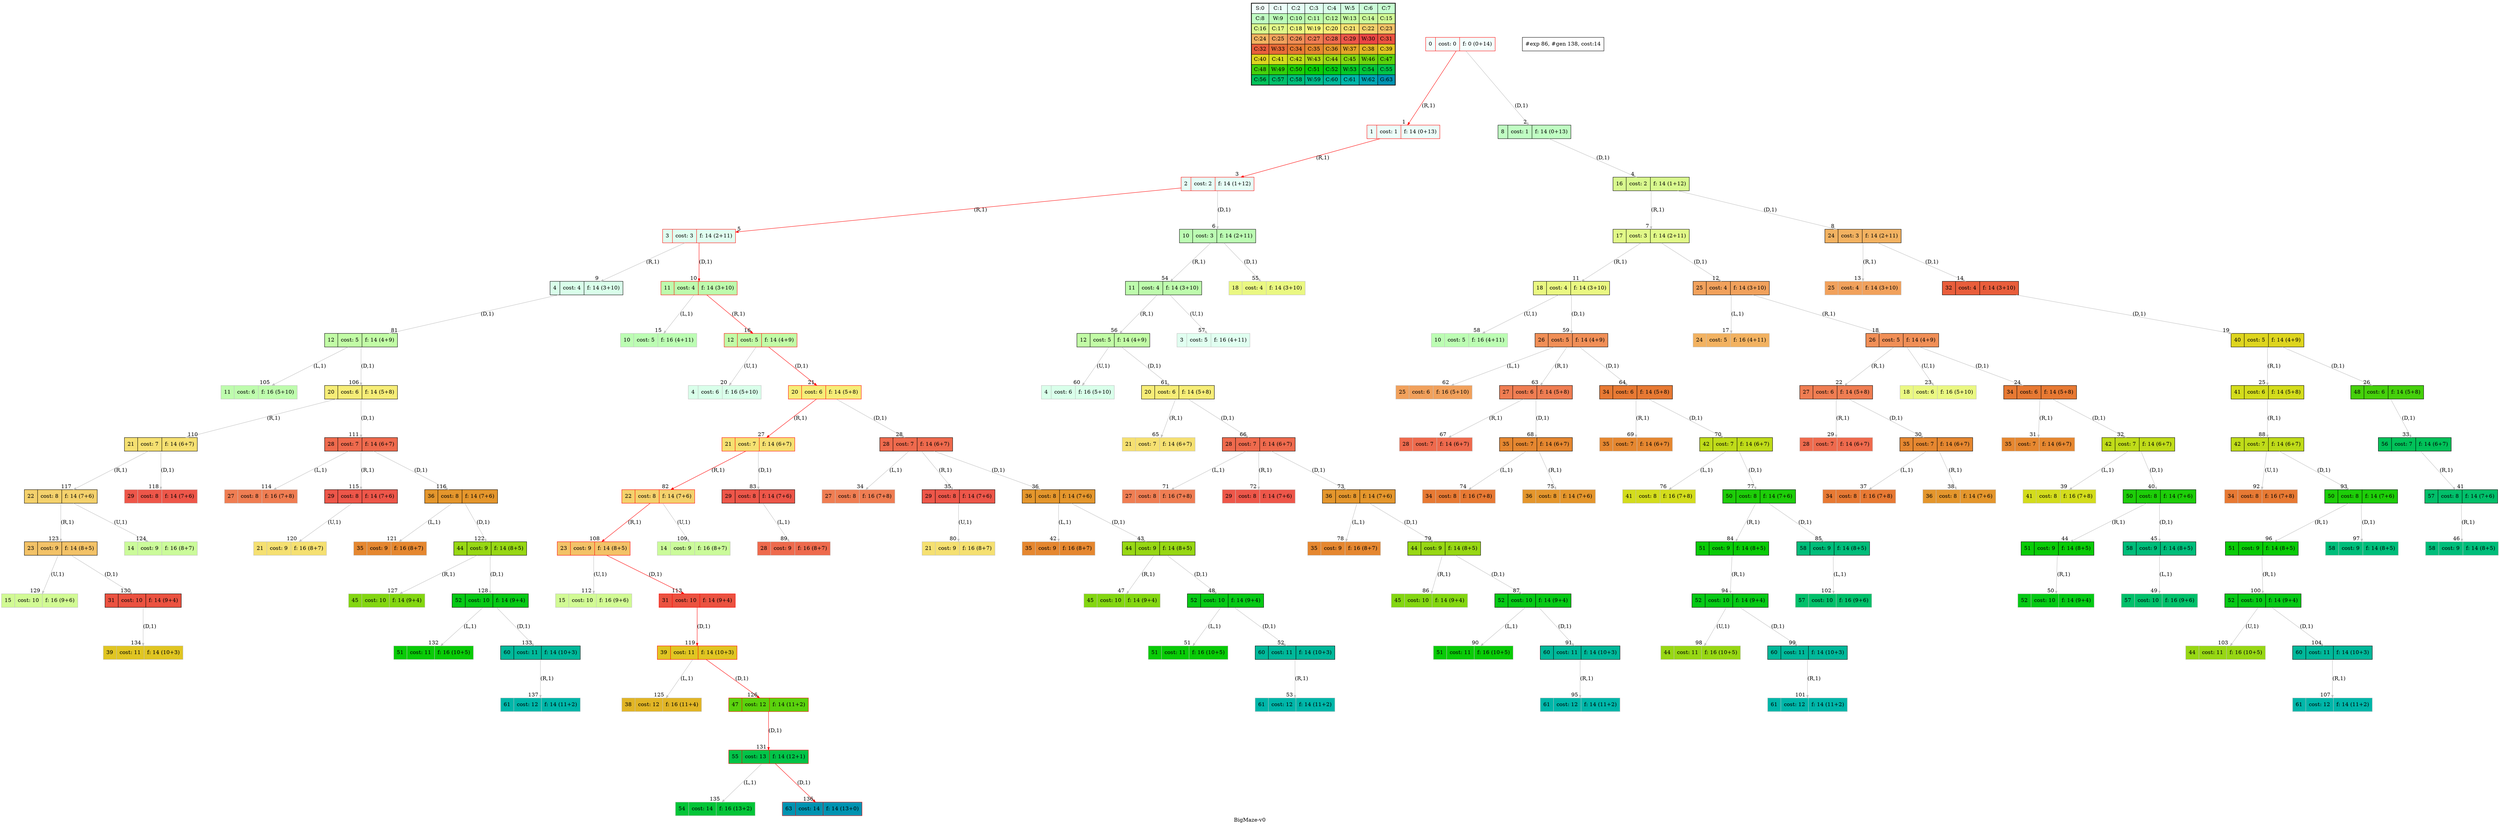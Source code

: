 digraph BigMaze { label="BigMaze-v0" nodesep=1 ranksep="1.2" node [shape=record] edge [arrowsize=0.7] 
subgraph MAP {label=Map;map [shape=plaintext label=<<table border="1" cellpadding="5" cellspacing="0" cellborder="1"><tr><td bgcolor="0.46862745 0.04925994 0.99969645 1.        ">S:0</td><td bgcolor="0.45294118 0.07385253 0.99931706 1.        ">C:1</td><td bgcolor="0.4372549  0.09840028 0.99878599 1.        ">C:2</td><td bgcolor="0.42156863 0.12288829 0.99810333 1.        ">C:3</td><td bgcolor="0.40588235 0.1473017  0.99726917 1.        ">C:4</td><td bgcolor="0.39019608 0.17162568 0.99628365 1.        ">W:5</td><td bgcolor="0.3745098  0.19584547 0.99514692 1.        ">C:6</td><td bgcolor="0.35882353 0.21994636 0.99385914 1.        ">C:7</td></tr><tr><td bgcolor="0.34313725 0.24391372 0.99242051 1.        ">C:8</td><td bgcolor="0.32745098 0.267733   0.99083125 1.        ">W:9</td><td bgcolor="0.31176471 0.29138975 0.98909161 1.        ">C:10</td><td bgcolor="0.29607843 0.31486959 0.98720184 1.        ">C:11</td><td bgcolor="0.28039216 0.33815827 0.98516223 1.        ">C:12</td><td bgcolor="0.26470588 0.36124167 0.9829731  1.        ">W:13</td><td bgcolor="0.24901961 0.38410575 0.98063477 1.        ">C:14</td><td bgcolor="0.23333333 0.40673664 0.9781476  1.        ">C:15</td></tr><tr><td bgcolor="0.21764706 0.42912061 0.97551197 1.        ">C:16</td><td bgcolor="0.20196078 0.45124406 0.97272827 1.        ">C:17</td><td bgcolor="0.18627451 0.47309356 0.96979694 1.        ">C:18</td><td bgcolor="0.17058824 0.49465584 0.9667184  1.        ">W:19</td><td bgcolor="0.15490196 0.51591783 0.96349314 1.        ">C:20</td><td bgcolor="0.13921569 0.5368666  0.96012165 1.        ">C:21</td><td bgcolor="0.12352941 0.55748944 0.95660442 1.        ">C:22</td><td bgcolor="0.10784314 0.57777383 0.952942   1.        ">C:23</td></tr><tr><td bgcolor="0.09215686 0.59770746 0.94913494 1.        ">C:24</td><td bgcolor="0.07647059 0.61727822 0.94518383 1.        ">C:25</td><td bgcolor="0.06078431 0.63647424 0.94108925 1.        ">C:26</td><td bgcolor="0.04509804 0.65528385 0.93685184 1.        ">C:27</td><td bgcolor="0.02941176 0.67369564 0.93247223 1.        ">C:28</td><td bgcolor="0.01372549 0.69169844 0.92795109 1.        ">C:29</td><td bgcolor="0.00196078 0.70928131 0.92328911 1.        ">W:30</td><td bgcolor="0.01764706 0.72643357 0.91848699 1.        ">C:31</td></tr><tr><td bgcolor="0.03333333 0.74314483 0.91354546 1.        ">C:32</td><td bgcolor="0.04901961 0.75940492 0.90846527 1.        ">W:33</td><td bgcolor="0.06470588 0.77520398 0.9032472  1.        ">C:34</td><td bgcolor="0.08039216 0.79053241 0.89789203 1.        ">C:35</td><td bgcolor="0.09607843 0.80538092 0.89240058 1.        ">C:36</td><td bgcolor="0.11176471 0.81974048 0.88677369 1.        ">W:37</td><td bgcolor="0.12745098 0.83360239 0.88101219 1.        ">C:38</td><td bgcolor="0.14313725 0.84695821 0.87511698 1.        ">C:39</td></tr><tr><td bgcolor="0.15882353 0.85979985 0.86908895 1.        ">C:40</td><td bgcolor="0.1745098  0.87211951 0.862929   1.        ">C:41</td><td bgcolor="0.19019608 0.88390971 0.85663808 1.        ">C:42</td><td bgcolor="0.20588235 0.89516329 0.85021714 1.        ">W:43</td><td bgcolor="0.22156863 0.90587342 0.84366715 1.        ">C:44</td><td bgcolor="0.2372549  0.9160336  0.83698911 1.        ">C:45</td><td bgcolor="0.25294118 0.92563766 0.83018403 1.        ">W:46</td><td bgcolor="0.26862745 0.93467977 0.82325295 1.        ">C:47</td></tr><tr><td bgcolor="0.28431373 0.94315443 0.81619691 1.        ">C:48</td><td bgcolor="0.3        0.95105652 0.80901699 1.        ">W:49</td><td bgcolor="0.31568627 0.95838122 0.80171428 1.        ">C:50</td><td bgcolor="0.33137255 0.96512409 0.79428989 1.        ">C:51</td><td bgcolor="0.34705882 0.97128103 0.78674494 1.        ">C:52</td><td bgcolor="0.3627451  0.97684832 0.77908057 1.        ">W:53</td><td bgcolor="0.37843137 0.98182256 0.77129796 1.        ">C:54</td><td bgcolor="0.39411765 0.98620075 0.76339828 1.        ">C:55</td></tr><tr><td bgcolor="0.40980392 0.98998021 0.75538273 1.        ">C:56</td><td bgcolor="0.4254902  0.99315867 0.74725253 1.        ">C:57</td><td bgcolor="0.44117647 0.99573418 0.73900892 1.        ">C:58</td><td bgcolor="0.45686275 0.99770518 0.73065313 1.        ">W:59</td><td bgcolor="0.47254902 0.99907048 0.72218645 1.        ">C:60</td><td bgcolor="0.48823529 0.99982925 0.71361015 1.        ">C:61</td><td bgcolor="0.51176471 0.99982925 0.70054304 1.        ">W:62</td><td bgcolor="0.52745098 0.99907048 0.69169844 1.        ">G:63</td></tr></table>>]} 
"0_0" [label="<f0>0 |<f1> cost: 0 |<f2> f: 0 (0+14)", style=filled color=grey fillcolor="0.46862745 0.04925994 0.99969645 1.        "];  
"0_0" [label="<f0>0 |<f1> cost: 0 |<f2> f: 0 (0+14)", style=filled color=black color=red fillcolor="0.46862745 0.04925994 0.99969645 1.        "];  "0_0.1-1" [label="<f0>1 |<f1> cost: 1 |<f2> f: 14 (0+13)", style=filled color=grey color=red fillcolor="0.45294118 0.07385253 0.99931706 1.        "];   "0_0" -> "0_0.1-1" [label="(R,1)" headlabel=" 1 " color=grey color=red ]; 
"0_0.8-3" [label="<f0>8 |<f1> cost: 1 |<f2> f: 14 (0+13)", style=filled color=grey fillcolor="0.34313725 0.24391372 0.99242051 1.        "];   "0_0" -> "0_0.8-3" [label="(D,1)" headlabel=" 2 " color=grey ]; 
"0_0.1-1" [label="<f0>1 |<f1> cost: 1 |<f2> f: 14 (0+13)", style=filled color=black color=red fillcolor="0.45294118 0.07385253 0.99931706 1.        "];  "0_0.1.2-1" [label="<f0>2 |<f1> cost: 2 |<f2> f: 14 (1+12)", style=filled color=grey color=red fillcolor="0.4372549  0.09840028 0.99878599 1.        "];   "0_0.1-1" -> "0_0.1.2-1" [label="(R,1)" headlabel=" 3 " color=grey color=red ]; 
"0_0.8-3" [label="<f0>8 |<f1> cost: 1 |<f2> f: 14 (0+13)", style=filled color=black fillcolor="0.34313725 0.24391372 0.99242051 1.        "];  "0_0.8.16-3" [label="<f0>16 |<f1> cost: 2 |<f2> f: 14 (1+12)", style=filled color=grey fillcolor="0.21764706 0.42912061 0.97551197 1.        "];   "0_0.8-3" -> "0_0.8.16-3" [label="(D,1)" headlabel=" 4 " color=grey ]; 
"0_0.1.2-1" [label="<f0>2 |<f1> cost: 2 |<f2> f: 14 (1+12)", style=filled color=black color=red fillcolor="0.4372549  0.09840028 0.99878599 1.        "];  "0_0.1.2.3-1" [label="<f0>3 |<f1> cost: 3 |<f2> f: 14 (2+11)", style=filled color=grey color=red fillcolor="0.42156863 0.12288829 0.99810333 1.        "];   "0_0.1.2-1" -> "0_0.1.2.3-1" [label="(R,1)" headlabel=" 5 " color=grey color=red ]; 
"0_0.1.2.10-3" [label="<f0>10 |<f1> cost: 3 |<f2> f: 14 (2+11)", style=filled color=grey fillcolor="0.31176471 0.29138975 0.98909161 1.        "];   "0_0.1.2-1" -> "0_0.1.2.10-3" [label="(D,1)" headlabel=" 6 " color=grey ]; 
"0_0.8.16-3" [label="<f0>16 |<f1> cost: 2 |<f2> f: 14 (1+12)", style=filled color=black fillcolor="0.21764706 0.42912061 0.97551197 1.        "];  "0_0.8.16.17-1" [label="<f0>17 |<f1> cost: 3 |<f2> f: 14 (2+11)", style=filled color=grey fillcolor="0.20196078 0.45124406 0.97272827 1.        "];   "0_0.8.16-3" -> "0_0.8.16.17-1" [label="(R,1)" headlabel=" 7 " color=grey ]; 
"0_0.8.16.24-3" [label="<f0>24 |<f1> cost: 3 |<f2> f: 14 (2+11)", style=filled color=grey fillcolor="0.09215686 0.59770746 0.94913494 1.        "];   "0_0.8.16-3" -> "0_0.8.16.24-3" [label="(D,1)" headlabel=" 8 " color=grey ]; 
"0_0.1.2.3-1" [label="<f0>3 |<f1> cost: 3 |<f2> f: 14 (2+11)", style=filled color=black color=red fillcolor="0.42156863 0.12288829 0.99810333 1.        "];  "0_0.1.2.3.4-1" [label="<f0>4 |<f1> cost: 4 |<f2> f: 14 (3+10)", style=filled color=grey fillcolor="0.40588235 0.1473017  0.99726917 1.        "];   "0_0.1.2.3-1" -> "0_0.1.2.3.4-1" [label="(R,1)" headlabel=" 9 " color=grey ]; 
"0_0.1.2.3.11-3" [label="<f0>11 |<f1> cost: 4 |<f2> f: 14 (3+10)", style=filled color=grey color=red fillcolor="0.29607843 0.31486959 0.98720184 1.        "];   "0_0.1.2.3-1" -> "0_0.1.2.3.11-3" [label="(D,1)" headlabel=" 10 " color=grey color=red ]; 
"0_0.8.16.17-1" [label="<f0>17 |<f1> cost: 3 |<f2> f: 14 (2+11)", style=filled color=black fillcolor="0.20196078 0.45124406 0.97272827 1.        "];  "0_0.8.16.17.18-1" [label="<f0>18 |<f1> cost: 4 |<f2> f: 14 (3+10)", style=filled color=grey fillcolor="0.18627451 0.47309356 0.96979694 1.        "];   "0_0.8.16.17-1" -> "0_0.8.16.17.18-1" [label="(R,1)" headlabel=" 11 " color=grey ]; 
"0_0.8.16.17.25-3" [label="<f0>25 |<f1> cost: 4 |<f2> f: 14 (3+10)", style=filled color=grey fillcolor="0.07647059 0.61727822 0.94518383 1.        "];   "0_0.8.16.17-1" -> "0_0.8.16.17.25-3" [label="(D,1)" headlabel=" 12 " color=grey ]; 
"0_0.8.16.24-3" [label="<f0>24 |<f1> cost: 3 |<f2> f: 14 (2+11)", style=filled color=black fillcolor="0.09215686 0.59770746 0.94913494 1.        "];  "0_0.8.16.24.25-1" [label="<f0>25 |<f1> cost: 4 |<f2> f: 14 (3+10)", style=filled color=grey fillcolor="0.07647059 0.61727822 0.94518383 1.        "];   "0_0.8.16.24-3" -> "0_0.8.16.24.25-1" [label="(R,1)" headlabel=" 13 " color=grey ]; 
"0_0.8.16.24.32-3" [label="<f0>32 |<f1> cost: 4 |<f2> f: 14 (3+10)", style=filled color=grey fillcolor="0.03333333 0.74314483 0.91354546 1.        "];   "0_0.8.16.24-3" -> "0_0.8.16.24.32-3" [label="(D,1)" headlabel=" 14 " color=grey ]; 
"0_0.1.2.3.11-3" [label="<f0>11 |<f1> cost: 4 |<f2> f: 14 (3+10)", style=filled color=black color=red fillcolor="0.29607843 0.31486959 0.98720184 1.        "];  "0_0.1.2.3.11.10-0" [label="<f0>10 |<f1> cost: 5 |<f2> f: 16 (4+11)", style=filled color=grey fillcolor="0.31176471 0.29138975 0.98909161 1.        "];   "0_0.1.2.3.11-3" -> "0_0.1.2.3.11.10-0" [label="(L,1)" headlabel=" 15 " color=grey ]; 
"0_0.1.2.3.11.12-1" [label="<f0>12 |<f1> cost: 5 |<f2> f: 14 (4+9)", style=filled color=grey color=red fillcolor="0.28039216 0.33815827 0.98516223 1.        "];   "0_0.1.2.3.11-3" -> "0_0.1.2.3.11.12-1" [label="(R,1)" headlabel=" 16 " color=grey color=red ]; 
"0_0.8.16.17.25-3" [label="<f0>25 |<f1> cost: 4 |<f2> f: 14 (3+10)", style=filled color=black fillcolor="0.07647059 0.61727822 0.94518383 1.        "];  "0_0.8.16.17.25.24-0" [label="<f0>24 |<f1> cost: 5 |<f2> f: 16 (4+11)", style=filled color=grey fillcolor="0.09215686 0.59770746 0.94913494 1.        "];   "0_0.8.16.17.25-3" -> "0_0.8.16.17.25.24-0" [label="(L,1)" headlabel=" 17 " color=grey ]; 
"0_0.8.16.17.25.26-1" [label="<f0>26 |<f1> cost: 5 |<f2> f: 14 (4+9)", style=filled color=grey fillcolor="0.06078431 0.63647424 0.94108925 1.        "];   "0_0.8.16.17.25-3" -> "0_0.8.16.17.25.26-1" [label="(R,1)" headlabel=" 18 " color=grey ]; 
"0_0.8.16.24.32-3" [label="<f0>32 |<f1> cost: 4 |<f2> f: 14 (3+10)", style=filled color=black fillcolor="0.03333333 0.74314483 0.91354546 1.        "];  "0_0.8.16.24.32.40-3" [label="<f0>40 |<f1> cost: 5 |<f2> f: 14 (4+9)", style=filled color=grey fillcolor="0.15882353 0.85979985 0.86908895 1.        "];   "0_0.8.16.24.32-3" -> "0_0.8.16.24.32.40-3" [label="(D,1)" headlabel=" 19 " color=grey ]; 
"0_0.1.2.3.11.12-1" [label="<f0>12 |<f1> cost: 5 |<f2> f: 14 (4+9)", style=filled color=black color=red fillcolor="0.28039216 0.33815827 0.98516223 1.        "];  "0_0.1.2.3.11.12.4-2" [label="<f0>4 |<f1> cost: 6 |<f2> f: 16 (5+10)", style=filled color=grey fillcolor="0.40588235 0.1473017  0.99726917 1.        "];   "0_0.1.2.3.11.12-1" -> "0_0.1.2.3.11.12.4-2" [label="(U,1)" headlabel=" 20 " color=grey ]; 
"0_0.1.2.3.11.12.20-3" [label="<f0>20 |<f1> cost: 6 |<f2> f: 14 (5+8)", style=filled color=grey color=red fillcolor="0.15490196 0.51591783 0.96349314 1.        "];   "0_0.1.2.3.11.12-1" -> "0_0.1.2.3.11.12.20-3" [label="(D,1)" headlabel=" 21 " color=grey color=red ]; 
"0_0.8.16.17.25.26-1" [label="<f0>26 |<f1> cost: 5 |<f2> f: 14 (4+9)", style=filled color=black fillcolor="0.06078431 0.63647424 0.94108925 1.        "];  "0_0.8.16.17.25.26.27-1" [label="<f0>27 |<f1> cost: 6 |<f2> f: 14 (5+8)", style=filled color=grey fillcolor="0.04509804 0.65528385 0.93685184 1.        "];   "0_0.8.16.17.25.26-1" -> "0_0.8.16.17.25.26.27-1" [label="(R,1)" headlabel=" 22 " color=grey ]; 
"0_0.8.16.17.25.26.18-2" [label="<f0>18 |<f1> cost: 6 |<f2> f: 16 (5+10)", style=filled color=grey fillcolor="0.18627451 0.47309356 0.96979694 1.        "];   "0_0.8.16.17.25.26-1" -> "0_0.8.16.17.25.26.18-2" [label="(U,1)" headlabel=" 23 " color=grey ]; 
"0_0.8.16.17.25.26.34-3" [label="<f0>34 |<f1> cost: 6 |<f2> f: 14 (5+8)", style=filled color=grey fillcolor="0.06470588 0.77520398 0.9032472  1.        "];   "0_0.8.16.17.25.26-1" -> "0_0.8.16.17.25.26.34-3" [label="(D,1)" headlabel=" 24 " color=grey ]; 
"0_0.8.16.24.32.40-3" [label="<f0>40 |<f1> cost: 5 |<f2> f: 14 (4+9)", style=filled color=black fillcolor="0.15882353 0.85979985 0.86908895 1.        "];  "0_0.8.16.24.32.40.41-1" [label="<f0>41 |<f1> cost: 6 |<f2> f: 14 (5+8)", style=filled color=grey fillcolor="0.1745098  0.87211951 0.862929   1.        "];   "0_0.8.16.24.32.40-3" -> "0_0.8.16.24.32.40.41-1" [label="(R,1)" headlabel=" 25 " color=grey ]; 
"0_0.8.16.24.32.40.48-3" [label="<f0>48 |<f1> cost: 6 |<f2> f: 14 (5+8)", style=filled color=grey fillcolor="0.28431373 0.94315443 0.81619691 1.        "];   "0_0.8.16.24.32.40-3" -> "0_0.8.16.24.32.40.48-3" [label="(D,1)" headlabel=" 26 " color=grey ]; 
"0_0.1.2.3.11.12.20-3" [label="<f0>20 |<f1> cost: 6 |<f2> f: 14 (5+8)", style=filled color=black color=red fillcolor="0.15490196 0.51591783 0.96349314 1.        "];  "0_0.1.2.3.11.12.20.21-1" [label="<f0>21 |<f1> cost: 7 |<f2> f: 14 (6+7)", style=filled color=grey color=red fillcolor="0.13921569 0.5368666  0.96012165 1.        "];   "0_0.1.2.3.11.12.20-3" -> "0_0.1.2.3.11.12.20.21-1" [label="(R,1)" headlabel=" 27 " color=grey color=red ]; 
"0_0.1.2.3.11.12.20.28-3" [label="<f0>28 |<f1> cost: 7 |<f2> f: 14 (6+7)", style=filled color=grey fillcolor="0.02941176 0.67369564 0.93247223 1.        "];   "0_0.1.2.3.11.12.20-3" -> "0_0.1.2.3.11.12.20.28-3" [label="(D,1)" headlabel=" 28 " color=grey ]; 
"0_0.8.16.17.25.26.27-1" [label="<f0>27 |<f1> cost: 6 |<f2> f: 14 (5+8)", style=filled color=black fillcolor="0.04509804 0.65528385 0.93685184 1.        "];  "0_0.8.16.17.25.26.27.28-1" [label="<f0>28 |<f1> cost: 7 |<f2> f: 14 (6+7)", style=filled color=grey fillcolor="0.02941176 0.67369564 0.93247223 1.        "];   "0_0.8.16.17.25.26.27-1" -> "0_0.8.16.17.25.26.27.28-1" [label="(R,1)" headlabel=" 29 " color=grey ]; 
"0_0.8.16.17.25.26.27.35-3" [label="<f0>35 |<f1> cost: 7 |<f2> f: 14 (6+7)", style=filled color=grey fillcolor="0.08039216 0.79053241 0.89789203 1.        "];   "0_0.8.16.17.25.26.27-1" -> "0_0.8.16.17.25.26.27.35-3" [label="(D,1)" headlabel=" 30 " color=grey ]; 
"0_0.8.16.17.25.26.34-3" [label="<f0>34 |<f1> cost: 6 |<f2> f: 14 (5+8)", style=filled color=black fillcolor="0.06470588 0.77520398 0.9032472  1.        "];  "0_0.8.16.17.25.26.34.35-1" [label="<f0>35 |<f1> cost: 7 |<f2> f: 14 (6+7)", style=filled color=grey fillcolor="0.08039216 0.79053241 0.89789203 1.        "];   "0_0.8.16.17.25.26.34-3" -> "0_0.8.16.17.25.26.34.35-1" [label="(R,1)" headlabel=" 31 " color=grey ]; 
"0_0.8.16.17.25.26.34.42-3" [label="<f0>42 |<f1> cost: 7 |<f2> f: 14 (6+7)", style=filled color=grey fillcolor="0.19019608 0.88390971 0.85663808 1.        "];   "0_0.8.16.17.25.26.34-3" -> "0_0.8.16.17.25.26.34.42-3" [label="(D,1)" headlabel=" 32 " color=grey ]; 
"0_0.8.16.24.32.40.48-3" [label="<f0>48 |<f1> cost: 6 |<f2> f: 14 (5+8)", style=filled color=black fillcolor="0.28431373 0.94315443 0.81619691 1.        "];  "0_0.8.16.24.32.40.48.56-3" [label="<f0>56 |<f1> cost: 7 |<f2> f: 14 (6+7)", style=filled color=grey fillcolor="0.40980392 0.98998021 0.75538273 1.        "];   "0_0.8.16.24.32.40.48-3" -> "0_0.8.16.24.32.40.48.56-3" [label="(D,1)" headlabel=" 33 " color=grey ]; 
"0_0.1.2.3.11.12.20.28-3" [label="<f0>28 |<f1> cost: 7 |<f2> f: 14 (6+7)", style=filled color=black fillcolor="0.02941176 0.67369564 0.93247223 1.        "];  "0_0.1.2.3.11.12.20.28.27-0" [label="<f0>27 |<f1> cost: 8 |<f2> f: 16 (7+8)", style=filled color=grey fillcolor="0.04509804 0.65528385 0.93685184 1.        "];   "0_0.1.2.3.11.12.20.28-3" -> "0_0.1.2.3.11.12.20.28.27-0" [label="(L,1)" headlabel=" 34 " color=grey ]; 
"0_0.1.2.3.11.12.20.28.29-1" [label="<f0>29 |<f1> cost: 8 |<f2> f: 14 (7+6)", style=filled color=grey fillcolor="0.01372549 0.69169844 0.92795109 1.        "];   "0_0.1.2.3.11.12.20.28-3" -> "0_0.1.2.3.11.12.20.28.29-1" [label="(R,1)" headlabel=" 35 " color=grey ]; 
"0_0.1.2.3.11.12.20.28.36-3" [label="<f0>36 |<f1> cost: 8 |<f2> f: 14 (7+6)", style=filled color=grey fillcolor="0.09607843 0.80538092 0.89240058 1.        "];   "0_0.1.2.3.11.12.20.28-3" -> "0_0.1.2.3.11.12.20.28.36-3" [label="(D,1)" headlabel=" 36 " color=grey ]; 
"0_0.8.16.17.25.26.27.35-3" [label="<f0>35 |<f1> cost: 7 |<f2> f: 14 (6+7)", style=filled color=black fillcolor="0.08039216 0.79053241 0.89789203 1.        "];  "0_0.8.16.17.25.26.27.35.34-0" [label="<f0>34 |<f1> cost: 8 |<f2> f: 16 (7+8)", style=filled color=grey fillcolor="0.06470588 0.77520398 0.9032472  1.        "];   "0_0.8.16.17.25.26.27.35-3" -> "0_0.8.16.17.25.26.27.35.34-0" [label="(L,1)" headlabel=" 37 " color=grey ]; 
"0_0.8.16.17.25.26.27.35.36-1" [label="<f0>36 |<f1> cost: 8 |<f2> f: 14 (7+6)", style=filled color=grey fillcolor="0.09607843 0.80538092 0.89240058 1.        "];   "0_0.8.16.17.25.26.27.35-3" -> "0_0.8.16.17.25.26.27.35.36-1" [label="(R,1)" headlabel=" 38 " color=grey ]; 
"0_0.8.16.17.25.26.34.42-3" [label="<f0>42 |<f1> cost: 7 |<f2> f: 14 (6+7)", style=filled color=black fillcolor="0.19019608 0.88390971 0.85663808 1.        "];  "0_0.8.16.17.25.26.34.42.41-0" [label="<f0>41 |<f1> cost: 8 |<f2> f: 16 (7+8)", style=filled color=grey fillcolor="0.1745098  0.87211951 0.862929   1.        "];   "0_0.8.16.17.25.26.34.42-3" -> "0_0.8.16.17.25.26.34.42.41-0" [label="(L,1)" headlabel=" 39 " color=grey ]; 
"0_0.8.16.17.25.26.34.42.50-3" [label="<f0>50 |<f1> cost: 8 |<f2> f: 14 (7+6)", style=filled color=grey fillcolor="0.31568627 0.95838122 0.80171428 1.        "];   "0_0.8.16.17.25.26.34.42-3" -> "0_0.8.16.17.25.26.34.42.50-3" [label="(D,1)" headlabel=" 40 " color=grey ]; 
"0_0.8.16.24.32.40.48.56-3" [label="<f0>56 |<f1> cost: 7 |<f2> f: 14 (6+7)", style=filled color=black fillcolor="0.40980392 0.98998021 0.75538273 1.        "];  "0_0.8.16.24.32.40.48.56.57-1" [label="<f0>57 |<f1> cost: 8 |<f2> f: 14 (7+6)", style=filled color=grey fillcolor="0.4254902  0.99315867 0.74725253 1.        "];   "0_0.8.16.24.32.40.48.56-3" -> "0_0.8.16.24.32.40.48.56.57-1" [label="(R,1)" headlabel=" 41 " color=grey ]; 
"0_0.1.2.3.11.12.20.28.36-3" [label="<f0>36 |<f1> cost: 8 |<f2> f: 14 (7+6)", style=filled color=black fillcolor="0.09607843 0.80538092 0.89240058 1.        "];  "0_0.1.2.3.11.12.20.28.36.35-0" [label="<f0>35 |<f1> cost: 9 |<f2> f: 16 (8+7)", style=filled color=grey fillcolor="0.08039216 0.79053241 0.89789203 1.        "];   "0_0.1.2.3.11.12.20.28.36-3" -> "0_0.1.2.3.11.12.20.28.36.35-0" [label="(L,1)" headlabel=" 42 " color=grey ]; 
"0_0.1.2.3.11.12.20.28.36.44-3" [label="<f0>44 |<f1> cost: 9 |<f2> f: 14 (8+5)", style=filled color=grey fillcolor="0.22156863 0.90587342 0.84366715 1.        "];   "0_0.1.2.3.11.12.20.28.36-3" -> "0_0.1.2.3.11.12.20.28.36.44-3" [label="(D,1)" headlabel=" 43 " color=grey ]; 
"0_0.8.16.17.25.26.34.42.50-3" [label="<f0>50 |<f1> cost: 8 |<f2> f: 14 (7+6)", style=filled color=black fillcolor="0.31568627 0.95838122 0.80171428 1.        "];  "0_0.8.16.17.25.26.34.42.50.51-1" [label="<f0>51 |<f1> cost: 9 |<f2> f: 14 (8+5)", style=filled color=grey fillcolor="0.33137255 0.96512409 0.79428989 1.        "];   "0_0.8.16.17.25.26.34.42.50-3" -> "0_0.8.16.17.25.26.34.42.50.51-1" [label="(R,1)" headlabel=" 44 " color=grey ]; 
"0_0.8.16.17.25.26.34.42.50.58-3" [label="<f0>58 |<f1> cost: 9 |<f2> f: 14 (8+5)", style=filled color=grey fillcolor="0.44117647 0.99573418 0.73900892 1.        "];   "0_0.8.16.17.25.26.34.42.50-3" -> "0_0.8.16.17.25.26.34.42.50.58-3" [label="(D,1)" headlabel=" 45 " color=grey ]; 
"0_0.8.16.24.32.40.48.56.57-1" [label="<f0>57 |<f1> cost: 8 |<f2> f: 14 (7+6)", style=filled color=black fillcolor="0.4254902  0.99315867 0.74725253 1.        "];  "0_0.8.16.24.32.40.48.56.57.58-1" [label="<f0>58 |<f1> cost: 9 |<f2> f: 14 (8+5)", style=filled color=grey fillcolor="0.44117647 0.99573418 0.73900892 1.        "];   "0_0.8.16.24.32.40.48.56.57-1" -> "0_0.8.16.24.32.40.48.56.57.58-1" [label="(R,1)" headlabel=" 46 " color=grey ]; 
"0_0.1.2.3.11.12.20.28.36.44-3" [label="<f0>44 |<f1> cost: 9 |<f2> f: 14 (8+5)", style=filled color=black fillcolor="0.22156863 0.90587342 0.84366715 1.        "];  "0_0.1.2.3.11.12.20.28.36.44.45-1" [label="<f0>45 |<f1> cost: 10 |<f2> f: 14 (9+4)", style=filled color=grey fillcolor="0.2372549  0.9160336  0.83698911 1.        "];   "0_0.1.2.3.11.12.20.28.36.44-3" -> "0_0.1.2.3.11.12.20.28.36.44.45-1" [label="(R,1)" headlabel=" 47 " color=grey ]; 
"0_0.1.2.3.11.12.20.28.36.44.52-3" [label="<f0>52 |<f1> cost: 10 |<f2> f: 14 (9+4)", style=filled color=grey fillcolor="0.34705882 0.97128103 0.78674494 1.        "];   "0_0.1.2.3.11.12.20.28.36.44-3" -> "0_0.1.2.3.11.12.20.28.36.44.52-3" [label="(D,1)" headlabel=" 48 " color=grey ]; 
"0_0.8.16.17.25.26.34.42.50.58-3" [label="<f0>58 |<f1> cost: 9 |<f2> f: 14 (8+5)", style=filled color=black fillcolor="0.44117647 0.99573418 0.73900892 1.        "];  "0_0.8.16.17.25.26.34.42.50.58.57-0" [label="<f0>57 |<f1> cost: 10 |<f2> f: 16 (9+6)", style=filled color=grey fillcolor="0.4254902  0.99315867 0.74725253 1.        "];   "0_0.8.16.17.25.26.34.42.50.58-3" -> "0_0.8.16.17.25.26.34.42.50.58.57-0" [label="(L,1)" headlabel=" 49 " color=grey ]; 
"0_0.8.16.17.25.26.34.42.50.51-1" [label="<f0>51 |<f1> cost: 9 |<f2> f: 14 (8+5)", style=filled color=black fillcolor="0.33137255 0.96512409 0.79428989 1.        "];  "0_0.8.16.17.25.26.34.42.50.51.52-1" [label="<f0>52 |<f1> cost: 10 |<f2> f: 14 (9+4)", style=filled color=grey fillcolor="0.34705882 0.97128103 0.78674494 1.        "];   "0_0.8.16.17.25.26.34.42.50.51-1" -> "0_0.8.16.17.25.26.34.42.50.51.52-1" [label="(R,1)" headlabel=" 50 " color=grey ]; 
"0_0.1.2.3.11.12.20.28.36.44.52-3" [label="<f0>52 |<f1> cost: 10 |<f2> f: 14 (9+4)", style=filled color=black fillcolor="0.34705882 0.97128103 0.78674494 1.        "];  "0_0.1.2.3.11.12.20.28.36.44.52.51-0" [label="<f0>51 |<f1> cost: 11 |<f2> f: 16 (10+5)", style=filled color=grey fillcolor="0.33137255 0.96512409 0.79428989 1.        "];   "0_0.1.2.3.11.12.20.28.36.44.52-3" -> "0_0.1.2.3.11.12.20.28.36.44.52.51-0" [label="(L,1)" headlabel=" 51 " color=grey ]; 
"0_0.1.2.3.11.12.20.28.36.44.52.60-3" [label="<f0>60 |<f1> cost: 11 |<f2> f: 14 (10+3)", style=filled color=grey fillcolor="0.47254902 0.99907048 0.72218645 1.        "];   "0_0.1.2.3.11.12.20.28.36.44.52-3" -> "0_0.1.2.3.11.12.20.28.36.44.52.60-3" [label="(D,1)" headlabel=" 52 " color=grey ]; 
"0_0.1.2.3.11.12.20.28.36.44.52.60-3" [label="<f0>60 |<f1> cost: 11 |<f2> f: 14 (10+3)", style=filled color=black fillcolor="0.47254902 0.99907048 0.72218645 1.        "];  "0_0.1.2.3.11.12.20.28.36.44.52.60.61-1" [label="<f0>61 |<f1> cost: 12 |<f2> f: 14 (11+2)", style=filled color=grey fillcolor="0.48823529 0.99982925 0.71361015 1.        "];   "0_0.1.2.3.11.12.20.28.36.44.52.60-3" -> "0_0.1.2.3.11.12.20.28.36.44.52.60.61-1" [label="(R,1)" headlabel=" 53 " color=grey ]; 
"0_0.1.2.10-3" [label="<f0>10 |<f1> cost: 3 |<f2> f: 14 (2+11)", style=filled color=black fillcolor="0.31176471 0.29138975 0.98909161 1.        "];  "0_0.1.2.10.11-1" [label="<f0>11 |<f1> cost: 4 |<f2> f: 14 (3+10)", style=filled color=grey fillcolor="0.29607843 0.31486959 0.98720184 1.        "];   "0_0.1.2.10-3" -> "0_0.1.2.10.11-1" [label="(R,1)" headlabel=" 54 " color=grey ]; 
"0_0.1.2.10.18-3" [label="<f0>18 |<f1> cost: 4 |<f2> f: 14 (3+10)", style=filled color=grey fillcolor="0.18627451 0.47309356 0.96979694 1.        "];   "0_0.1.2.10-3" -> "0_0.1.2.10.18-3" [label="(D,1)" headlabel=" 55 " color=grey ]; 
"0_0.1.2.10.11-1" [label="<f0>11 |<f1> cost: 4 |<f2> f: 14 (3+10)", style=filled color=black fillcolor="0.29607843 0.31486959 0.98720184 1.        "];  "0_0.1.2.10.11.12-1" [label="<f0>12 |<f1> cost: 5 |<f2> f: 14 (4+9)", style=filled color=grey fillcolor="0.28039216 0.33815827 0.98516223 1.        "];   "0_0.1.2.10.11-1" -> "0_0.1.2.10.11.12-1" [label="(R,1)" headlabel=" 56 " color=grey ]; 
"0_0.1.2.10.11.3-2" [label="<f0>3 |<f1> cost: 5 |<f2> f: 16 (4+11)", style=filled color=grey fillcolor="0.42156863 0.12288829 0.99810333 1.        "];   "0_0.1.2.10.11-1" -> "0_0.1.2.10.11.3-2" [label="(U,1)" headlabel=" 57 " color=grey ]; 
"0_0.8.16.17.18-1" [label="<f0>18 |<f1> cost: 4 |<f2> f: 14 (3+10)", style=filled color=black fillcolor="0.18627451 0.47309356 0.96979694 1.        "];  "0_0.8.16.17.18.10-2" [label="<f0>10 |<f1> cost: 5 |<f2> f: 16 (4+11)", style=filled color=grey fillcolor="0.31176471 0.29138975 0.98909161 1.        "];   "0_0.8.16.17.18-1" -> "0_0.8.16.17.18.10-2" [label="(U,1)" headlabel=" 58 " color=grey ]; 
"0_0.8.16.17.18.26-3" [label="<f0>26 |<f1> cost: 5 |<f2> f: 14 (4+9)", style=filled color=grey fillcolor="0.06078431 0.63647424 0.94108925 1.        "];   "0_0.8.16.17.18-1" -> "0_0.8.16.17.18.26-3" [label="(D,1)" headlabel=" 59 " color=grey ]; 
"0_0.1.2.10.11.12-1" [label="<f0>12 |<f1> cost: 5 |<f2> f: 14 (4+9)", style=filled color=black fillcolor="0.28039216 0.33815827 0.98516223 1.        "];  "0_0.1.2.10.11.12.4-2" [label="<f0>4 |<f1> cost: 6 |<f2> f: 16 (5+10)", style=filled color=grey fillcolor="0.40588235 0.1473017  0.99726917 1.        "];   "0_0.1.2.10.11.12-1" -> "0_0.1.2.10.11.12.4-2" [label="(U,1)" headlabel=" 60 " color=grey ]; 
"0_0.1.2.10.11.12.20-3" [label="<f0>20 |<f1> cost: 6 |<f2> f: 14 (5+8)", style=filled color=grey fillcolor="0.15490196 0.51591783 0.96349314 1.        "];   "0_0.1.2.10.11.12-1" -> "0_0.1.2.10.11.12.20-3" [label="(D,1)" headlabel=" 61 " color=grey ]; 
"0_0.8.16.17.18.26-3" [label="<f0>26 |<f1> cost: 5 |<f2> f: 14 (4+9)", style=filled color=black fillcolor="0.06078431 0.63647424 0.94108925 1.        "];  "0_0.8.16.17.18.26.25-0" [label="<f0>25 |<f1> cost: 6 |<f2> f: 16 (5+10)", style=filled color=grey fillcolor="0.07647059 0.61727822 0.94518383 1.        "];   "0_0.8.16.17.18.26-3" -> "0_0.8.16.17.18.26.25-0" [label="(L,1)" headlabel=" 62 " color=grey ]; 
"0_0.8.16.17.18.26.27-1" [label="<f0>27 |<f1> cost: 6 |<f2> f: 14 (5+8)", style=filled color=grey fillcolor="0.04509804 0.65528385 0.93685184 1.        "];   "0_0.8.16.17.18.26-3" -> "0_0.8.16.17.18.26.27-1" [label="(R,1)" headlabel=" 63 " color=grey ]; 
"0_0.8.16.17.18.26.34-3" [label="<f0>34 |<f1> cost: 6 |<f2> f: 14 (5+8)", style=filled color=grey fillcolor="0.06470588 0.77520398 0.9032472  1.        "];   "0_0.8.16.17.18.26-3" -> "0_0.8.16.17.18.26.34-3" [label="(D,1)" headlabel=" 64 " color=grey ]; 
"0_0.1.2.10.11.12.20-3" [label="<f0>20 |<f1> cost: 6 |<f2> f: 14 (5+8)", style=filled color=black fillcolor="0.15490196 0.51591783 0.96349314 1.        "];  "0_0.1.2.10.11.12.20.21-1" [label="<f0>21 |<f1> cost: 7 |<f2> f: 14 (6+7)", style=filled color=grey fillcolor="0.13921569 0.5368666  0.96012165 1.        "];   "0_0.1.2.10.11.12.20-3" -> "0_0.1.2.10.11.12.20.21-1" [label="(R,1)" headlabel=" 65 " color=grey ]; 
"0_0.1.2.10.11.12.20.28-3" [label="<f0>28 |<f1> cost: 7 |<f2> f: 14 (6+7)", style=filled color=grey fillcolor="0.02941176 0.67369564 0.93247223 1.        "];   "0_0.1.2.10.11.12.20-3" -> "0_0.1.2.10.11.12.20.28-3" [label="(D,1)" headlabel=" 66 " color=grey ]; 
"0_0.8.16.17.18.26.27-1" [label="<f0>27 |<f1> cost: 6 |<f2> f: 14 (5+8)", style=filled color=black fillcolor="0.04509804 0.65528385 0.93685184 1.        "];  "0_0.8.16.17.18.26.27.28-1" [label="<f0>28 |<f1> cost: 7 |<f2> f: 14 (6+7)", style=filled color=grey fillcolor="0.02941176 0.67369564 0.93247223 1.        "];   "0_0.8.16.17.18.26.27-1" -> "0_0.8.16.17.18.26.27.28-1" [label="(R,1)" headlabel=" 67 " color=grey ]; 
"0_0.8.16.17.18.26.27.35-3" [label="<f0>35 |<f1> cost: 7 |<f2> f: 14 (6+7)", style=filled color=grey fillcolor="0.08039216 0.79053241 0.89789203 1.        "];   "0_0.8.16.17.18.26.27-1" -> "0_0.8.16.17.18.26.27.35-3" [label="(D,1)" headlabel=" 68 " color=grey ]; 
"0_0.8.16.17.18.26.34-3" [label="<f0>34 |<f1> cost: 6 |<f2> f: 14 (5+8)", style=filled color=black fillcolor="0.06470588 0.77520398 0.9032472  1.        "];  "0_0.8.16.17.18.26.34.35-1" [label="<f0>35 |<f1> cost: 7 |<f2> f: 14 (6+7)", style=filled color=grey fillcolor="0.08039216 0.79053241 0.89789203 1.        "];   "0_0.8.16.17.18.26.34-3" -> "0_0.8.16.17.18.26.34.35-1" [label="(R,1)" headlabel=" 69 " color=grey ]; 
"0_0.8.16.17.18.26.34.42-3" [label="<f0>42 |<f1> cost: 7 |<f2> f: 14 (6+7)", style=filled color=grey fillcolor="0.19019608 0.88390971 0.85663808 1.        "];   "0_0.8.16.17.18.26.34-3" -> "0_0.8.16.17.18.26.34.42-3" [label="(D,1)" headlabel=" 70 " color=grey ]; 
"0_0.1.2.10.11.12.20.28-3" [label="<f0>28 |<f1> cost: 7 |<f2> f: 14 (6+7)", style=filled color=black fillcolor="0.02941176 0.67369564 0.93247223 1.        "];  "0_0.1.2.10.11.12.20.28.27-0" [label="<f0>27 |<f1> cost: 8 |<f2> f: 16 (7+8)", style=filled color=grey fillcolor="0.04509804 0.65528385 0.93685184 1.        "];   "0_0.1.2.10.11.12.20.28-3" -> "0_0.1.2.10.11.12.20.28.27-0" [label="(L,1)" headlabel=" 71 " color=grey ]; 
"0_0.1.2.10.11.12.20.28.29-1" [label="<f0>29 |<f1> cost: 8 |<f2> f: 14 (7+6)", style=filled color=grey fillcolor="0.01372549 0.69169844 0.92795109 1.        "];   "0_0.1.2.10.11.12.20.28-3" -> "0_0.1.2.10.11.12.20.28.29-1" [label="(R,1)" headlabel=" 72 " color=grey ]; 
"0_0.1.2.10.11.12.20.28.36-3" [label="<f0>36 |<f1> cost: 8 |<f2> f: 14 (7+6)", style=filled color=grey fillcolor="0.09607843 0.80538092 0.89240058 1.        "];   "0_0.1.2.10.11.12.20.28-3" -> "0_0.1.2.10.11.12.20.28.36-3" [label="(D,1)" headlabel=" 73 " color=grey ]; 
"0_0.8.16.17.18.26.27.35-3" [label="<f0>35 |<f1> cost: 7 |<f2> f: 14 (6+7)", style=filled color=black fillcolor="0.08039216 0.79053241 0.89789203 1.        "];  "0_0.8.16.17.18.26.27.35.34-0" [label="<f0>34 |<f1> cost: 8 |<f2> f: 16 (7+8)", style=filled color=grey fillcolor="0.06470588 0.77520398 0.9032472  1.        "];   "0_0.8.16.17.18.26.27.35-3" -> "0_0.8.16.17.18.26.27.35.34-0" [label="(L,1)" headlabel=" 74 " color=grey ]; 
"0_0.8.16.17.18.26.27.35.36-1" [label="<f0>36 |<f1> cost: 8 |<f2> f: 14 (7+6)", style=filled color=grey fillcolor="0.09607843 0.80538092 0.89240058 1.        "];   "0_0.8.16.17.18.26.27.35-3" -> "0_0.8.16.17.18.26.27.35.36-1" [label="(R,1)" headlabel=" 75 " color=grey ]; 
"0_0.8.16.17.18.26.34.42-3" [label="<f0>42 |<f1> cost: 7 |<f2> f: 14 (6+7)", style=filled color=black fillcolor="0.19019608 0.88390971 0.85663808 1.        "];  "0_0.8.16.17.18.26.34.42.41-0" [label="<f0>41 |<f1> cost: 8 |<f2> f: 16 (7+8)", style=filled color=grey fillcolor="0.1745098  0.87211951 0.862929   1.        "];   "0_0.8.16.17.18.26.34.42-3" -> "0_0.8.16.17.18.26.34.42.41-0" [label="(L,1)" headlabel=" 76 " color=grey ]; 
"0_0.8.16.17.18.26.34.42.50-3" [label="<f0>50 |<f1> cost: 8 |<f2> f: 14 (7+6)", style=filled color=grey fillcolor="0.31568627 0.95838122 0.80171428 1.        "];   "0_0.8.16.17.18.26.34.42-3" -> "0_0.8.16.17.18.26.34.42.50-3" [label="(D,1)" headlabel=" 77 " color=grey ]; 
"0_0.1.2.10.11.12.20.28.36-3" [label="<f0>36 |<f1> cost: 8 |<f2> f: 14 (7+6)", style=filled color=black fillcolor="0.09607843 0.80538092 0.89240058 1.        "];  "0_0.1.2.10.11.12.20.28.36.35-0" [label="<f0>35 |<f1> cost: 9 |<f2> f: 16 (8+7)", style=filled color=grey fillcolor="0.08039216 0.79053241 0.89789203 1.        "];   "0_0.1.2.10.11.12.20.28.36-3" -> "0_0.1.2.10.11.12.20.28.36.35-0" [label="(L,1)" headlabel=" 78 " color=grey ]; 
"0_0.1.2.10.11.12.20.28.36.44-3" [label="<f0>44 |<f1> cost: 9 |<f2> f: 14 (8+5)", style=filled color=grey fillcolor="0.22156863 0.90587342 0.84366715 1.        "];   "0_0.1.2.10.11.12.20.28.36-3" -> "0_0.1.2.10.11.12.20.28.36.44-3" [label="(D,1)" headlabel=" 79 " color=grey ]; 
"0_0.1.2.3.11.12.20.28.29-1" [label="<f0>29 |<f1> cost: 8 |<f2> f: 14 (7+6)", style=filled color=black fillcolor="0.01372549 0.69169844 0.92795109 1.        "];  "0_0.1.2.3.11.12.20.28.29.21-2" [label="<f0>21 |<f1> cost: 9 |<f2> f: 16 (8+7)", style=filled color=grey fillcolor="0.13921569 0.5368666  0.96012165 1.        "];   "0_0.1.2.3.11.12.20.28.29-1" -> "0_0.1.2.3.11.12.20.28.29.21-2" [label="(U,1)" headlabel=" 80 " color=grey ]; 
"0_0.1.2.3.4-1" [label="<f0>4 |<f1> cost: 4 |<f2> f: 14 (3+10)", style=filled color=black fillcolor="0.40588235 0.1473017  0.99726917 1.        "];  "0_0.1.2.3.4.12-3" [label="<f0>12 |<f1> cost: 5 |<f2> f: 14 (4+9)", style=filled color=grey fillcolor="0.28039216 0.33815827 0.98516223 1.        "];   "0_0.1.2.3.4-1" -> "0_0.1.2.3.4.12-3" [label="(D,1)" headlabel=" 81 " color=grey ]; 
"0_0.1.2.3.11.12.20.21-1" [label="<f0>21 |<f1> cost: 7 |<f2> f: 14 (6+7)", style=filled color=black color=red fillcolor="0.13921569 0.5368666  0.96012165 1.        "];  "0_0.1.2.3.11.12.20.21.22-1" [label="<f0>22 |<f1> cost: 8 |<f2> f: 14 (7+6)", style=filled color=grey color=red fillcolor="0.12352941 0.55748944 0.95660442 1.        "];   "0_0.1.2.3.11.12.20.21-1" -> "0_0.1.2.3.11.12.20.21.22-1" [label="(R,1)" headlabel=" 82 " color=grey color=red ]; 
"0_0.1.2.3.11.12.20.21.29-3" [label="<f0>29 |<f1> cost: 8 |<f2> f: 14 (7+6)", style=filled color=grey fillcolor="0.01372549 0.69169844 0.92795109 1.        "];   "0_0.1.2.3.11.12.20.21-1" -> "0_0.1.2.3.11.12.20.21.29-3" [label="(D,1)" headlabel=" 83 " color=grey ]; 
"0_0.8.16.17.18.26.34.42.50-3" [label="<f0>50 |<f1> cost: 8 |<f2> f: 14 (7+6)", style=filled color=black fillcolor="0.31568627 0.95838122 0.80171428 1.        "];  "0_0.8.16.17.18.26.34.42.50.51-1" [label="<f0>51 |<f1> cost: 9 |<f2> f: 14 (8+5)", style=filled color=grey fillcolor="0.33137255 0.96512409 0.79428989 1.        "];   "0_0.8.16.17.18.26.34.42.50-3" -> "0_0.8.16.17.18.26.34.42.50.51-1" [label="(R,1)" headlabel=" 84 " color=grey ]; 
"0_0.8.16.17.18.26.34.42.50.58-3" [label="<f0>58 |<f1> cost: 9 |<f2> f: 14 (8+5)", style=filled color=grey fillcolor="0.44117647 0.99573418 0.73900892 1.        "];   "0_0.8.16.17.18.26.34.42.50-3" -> "0_0.8.16.17.18.26.34.42.50.58-3" [label="(D,1)" headlabel=" 85 " color=grey ]; 
"0_0.1.2.10.11.12.20.28.36.44-3" [label="<f0>44 |<f1> cost: 9 |<f2> f: 14 (8+5)", style=filled color=black fillcolor="0.22156863 0.90587342 0.84366715 1.        "];  "0_0.1.2.10.11.12.20.28.36.44.45-1" [label="<f0>45 |<f1> cost: 10 |<f2> f: 14 (9+4)", style=filled color=grey fillcolor="0.2372549  0.9160336  0.83698911 1.        "];   "0_0.1.2.10.11.12.20.28.36.44-3" -> "0_0.1.2.10.11.12.20.28.36.44.45-1" [label="(R,1)" headlabel=" 86 " color=grey ]; 
"0_0.1.2.10.11.12.20.28.36.44.52-3" [label="<f0>52 |<f1> cost: 10 |<f2> f: 14 (9+4)", style=filled color=grey fillcolor="0.34705882 0.97128103 0.78674494 1.        "];   "0_0.1.2.10.11.12.20.28.36.44-3" -> "0_0.1.2.10.11.12.20.28.36.44.52-3" [label="(D,1)" headlabel=" 87 " color=grey ]; 
"0_0.8.16.24.32.40.41-1" [label="<f0>41 |<f1> cost: 6 |<f2> f: 14 (5+8)", style=filled color=black fillcolor="0.1745098  0.87211951 0.862929   1.        "];  "0_0.8.16.24.32.40.41.42-1" [label="<f0>42 |<f1> cost: 7 |<f2> f: 14 (6+7)", style=filled color=grey fillcolor="0.19019608 0.88390971 0.85663808 1.        "];   "0_0.8.16.24.32.40.41-1" -> "0_0.8.16.24.32.40.41.42-1" [label="(R,1)" headlabel=" 88 " color=grey ]; 
"0_0.1.2.3.11.12.20.21.29-3" [label="<f0>29 |<f1> cost: 8 |<f2> f: 14 (7+6)", style=filled color=black fillcolor="0.01372549 0.69169844 0.92795109 1.        "];  "0_0.1.2.3.11.12.20.21.29.28-0" [label="<f0>28 |<f1> cost: 9 |<f2> f: 16 (8+7)", style=filled color=grey fillcolor="0.02941176 0.67369564 0.93247223 1.        "];   "0_0.1.2.3.11.12.20.21.29-3" -> "0_0.1.2.3.11.12.20.21.29.28-0" [label="(L,1)" headlabel=" 89 " color=grey ]; 
"0_0.1.2.10.11.12.20.28.36.44.52-3" [label="<f0>52 |<f1> cost: 10 |<f2> f: 14 (9+4)", style=filled color=black fillcolor="0.34705882 0.97128103 0.78674494 1.        "];  "0_0.1.2.10.11.12.20.28.36.44.52.51-0" [label="<f0>51 |<f1> cost: 11 |<f2> f: 16 (10+5)", style=filled color=grey fillcolor="0.33137255 0.96512409 0.79428989 1.        "];   "0_0.1.2.10.11.12.20.28.36.44.52-3" -> "0_0.1.2.10.11.12.20.28.36.44.52.51-0" [label="(L,1)" headlabel=" 90 " color=grey ]; 
"0_0.1.2.10.11.12.20.28.36.44.52.60-3" [label="<f0>60 |<f1> cost: 11 |<f2> f: 14 (10+3)", style=filled color=grey fillcolor="0.47254902 0.99907048 0.72218645 1.        "];   "0_0.1.2.10.11.12.20.28.36.44.52-3" -> "0_0.1.2.10.11.12.20.28.36.44.52.60-3" [label="(D,1)" headlabel=" 91 " color=grey ]; 
"0_0.8.16.24.32.40.41.42-1" [label="<f0>42 |<f1> cost: 7 |<f2> f: 14 (6+7)", style=filled color=black fillcolor="0.19019608 0.88390971 0.85663808 1.        "];  "0_0.8.16.24.32.40.41.42.34-2" [label="<f0>34 |<f1> cost: 8 |<f2> f: 16 (7+8)", style=filled color=grey fillcolor="0.06470588 0.77520398 0.9032472  1.        "];   "0_0.8.16.24.32.40.41.42-1" -> "0_0.8.16.24.32.40.41.42.34-2" [label="(U,1)" headlabel=" 92 " color=grey ]; 
"0_0.8.16.24.32.40.41.42.50-3" [label="<f0>50 |<f1> cost: 8 |<f2> f: 14 (7+6)", style=filled color=grey fillcolor="0.31568627 0.95838122 0.80171428 1.        "];   "0_0.8.16.24.32.40.41.42-1" -> "0_0.8.16.24.32.40.41.42.50-3" [label="(D,1)" headlabel=" 93 " color=grey ]; 
"0_0.8.16.17.18.26.34.42.50.51-1" [label="<f0>51 |<f1> cost: 9 |<f2> f: 14 (8+5)", style=filled color=black fillcolor="0.33137255 0.96512409 0.79428989 1.        "];  "0_0.8.16.17.18.26.34.42.50.51.52-1" [label="<f0>52 |<f1> cost: 10 |<f2> f: 14 (9+4)", style=filled color=grey fillcolor="0.34705882 0.97128103 0.78674494 1.        "];   "0_0.8.16.17.18.26.34.42.50.51-1" -> "0_0.8.16.17.18.26.34.42.50.51.52-1" [label="(R,1)" headlabel=" 94 " color=grey ]; 
"0_0.1.2.10.11.12.20.28.36.44.52.60-3" [label="<f0>60 |<f1> cost: 11 |<f2> f: 14 (10+3)", style=filled color=black fillcolor="0.47254902 0.99907048 0.72218645 1.        "];  "0_0.1.2.10.11.12.20.28.36.44.52.60.61-1" [label="<f0>61 |<f1> cost: 12 |<f2> f: 14 (11+2)", style=filled color=grey fillcolor="0.48823529 0.99982925 0.71361015 1.        "];   "0_0.1.2.10.11.12.20.28.36.44.52.60-3" -> "0_0.1.2.10.11.12.20.28.36.44.52.60.61-1" [label="(R,1)" headlabel=" 95 " color=grey ]; 
"0_0.8.16.24.32.40.41.42.50-3" [label="<f0>50 |<f1> cost: 8 |<f2> f: 14 (7+6)", style=filled color=black fillcolor="0.31568627 0.95838122 0.80171428 1.        "];  "0_0.8.16.24.32.40.41.42.50.51-1" [label="<f0>51 |<f1> cost: 9 |<f2> f: 14 (8+5)", style=filled color=grey fillcolor="0.33137255 0.96512409 0.79428989 1.        "];   "0_0.8.16.24.32.40.41.42.50-3" -> "0_0.8.16.24.32.40.41.42.50.51-1" [label="(R,1)" headlabel=" 96 " color=grey ]; 
"0_0.8.16.24.32.40.41.42.50.58-3" [label="<f0>58 |<f1> cost: 9 |<f2> f: 14 (8+5)", style=filled color=grey fillcolor="0.44117647 0.99573418 0.73900892 1.        "];   "0_0.8.16.24.32.40.41.42.50-3" -> "0_0.8.16.24.32.40.41.42.50.58-3" [label="(D,1)" headlabel=" 97 " color=grey ]; 
"0_0.8.16.17.18.26.34.42.50.51.52-1" [label="<f0>52 |<f1> cost: 10 |<f2> f: 14 (9+4)", style=filled color=black fillcolor="0.34705882 0.97128103 0.78674494 1.        "];  "0_0.8.16.17.18.26.34.42.50.51.52.44-2" [label="<f0>44 |<f1> cost: 11 |<f2> f: 16 (10+5)", style=filled color=grey fillcolor="0.22156863 0.90587342 0.84366715 1.        "];   "0_0.8.16.17.18.26.34.42.50.51.52-1" -> "0_0.8.16.17.18.26.34.42.50.51.52.44-2" [label="(U,1)" headlabel=" 98 " color=grey ]; 
"0_0.8.16.17.18.26.34.42.50.51.52.60-3" [label="<f0>60 |<f1> cost: 11 |<f2> f: 14 (10+3)", style=filled color=grey fillcolor="0.47254902 0.99907048 0.72218645 1.        "];   "0_0.8.16.17.18.26.34.42.50.51.52-1" -> "0_0.8.16.17.18.26.34.42.50.51.52.60-3" [label="(D,1)" headlabel=" 99 " color=grey ]; 
"0_0.8.16.24.32.40.41.42.50.51-1" [label="<f0>51 |<f1> cost: 9 |<f2> f: 14 (8+5)", style=filled color=black fillcolor="0.33137255 0.96512409 0.79428989 1.        "];  "0_0.8.16.24.32.40.41.42.50.51.52-1" [label="<f0>52 |<f1> cost: 10 |<f2> f: 14 (9+4)", style=filled color=grey fillcolor="0.34705882 0.97128103 0.78674494 1.        "];   "0_0.8.16.24.32.40.41.42.50.51-1" -> "0_0.8.16.24.32.40.41.42.50.51.52-1" [label="(R,1)" headlabel=" 100 " color=grey ]; 
"0_0.8.16.17.18.26.34.42.50.51.52.60-3" [label="<f0>60 |<f1> cost: 11 |<f2> f: 14 (10+3)", style=filled color=black fillcolor="0.47254902 0.99907048 0.72218645 1.        "];  "0_0.8.16.17.18.26.34.42.50.51.52.60.61-1" [label="<f0>61 |<f1> cost: 12 |<f2> f: 14 (11+2)", style=filled color=grey fillcolor="0.48823529 0.99982925 0.71361015 1.        "];   "0_0.8.16.17.18.26.34.42.50.51.52.60-3" -> "0_0.8.16.17.18.26.34.42.50.51.52.60.61-1" [label="(R,1)" headlabel=" 101 " color=grey ]; 
"0_0.8.16.17.18.26.34.42.50.58-3" [label="<f0>58 |<f1> cost: 9 |<f2> f: 14 (8+5)", style=filled color=black fillcolor="0.44117647 0.99573418 0.73900892 1.        "];  "0_0.8.16.17.18.26.34.42.50.58.57-0" [label="<f0>57 |<f1> cost: 10 |<f2> f: 16 (9+6)", style=filled color=grey fillcolor="0.4254902  0.99315867 0.74725253 1.        "];   "0_0.8.16.17.18.26.34.42.50.58-3" -> "0_0.8.16.17.18.26.34.42.50.58.57-0" [label="(L,1)" headlabel=" 102 " color=grey ]; 
"0_0.8.16.24.32.40.41.42.50.51.52-1" [label="<f0>52 |<f1> cost: 10 |<f2> f: 14 (9+4)", style=filled color=black fillcolor="0.34705882 0.97128103 0.78674494 1.        "];  "0_0.8.16.24.32.40.41.42.50.51.52.44-2" [label="<f0>44 |<f1> cost: 11 |<f2> f: 16 (10+5)", style=filled color=grey fillcolor="0.22156863 0.90587342 0.84366715 1.        "];   "0_0.8.16.24.32.40.41.42.50.51.52-1" -> "0_0.8.16.24.32.40.41.42.50.51.52.44-2" [label="(U,1)" headlabel=" 103 " color=grey ]; 
"0_0.8.16.24.32.40.41.42.50.51.52.60-3" [label="<f0>60 |<f1> cost: 11 |<f2> f: 14 (10+3)", style=filled color=grey fillcolor="0.47254902 0.99907048 0.72218645 1.        "];   "0_0.8.16.24.32.40.41.42.50.51.52-1" -> "0_0.8.16.24.32.40.41.42.50.51.52.60-3" [label="(D,1)" headlabel=" 104 " color=grey ]; 
"0_0.1.2.3.4.12-3" [label="<f0>12 |<f1> cost: 5 |<f2> f: 14 (4+9)", style=filled color=black fillcolor="0.28039216 0.33815827 0.98516223 1.        "];  "0_0.1.2.3.4.12.11-0" [label="<f0>11 |<f1> cost: 6 |<f2> f: 16 (5+10)", style=filled color=grey fillcolor="0.29607843 0.31486959 0.98720184 1.        "];   "0_0.1.2.3.4.12-3" -> "0_0.1.2.3.4.12.11-0" [label="(L,1)" headlabel=" 105 " color=grey ]; 
"0_0.1.2.3.4.12.20-3" [label="<f0>20 |<f1> cost: 6 |<f2> f: 14 (5+8)", style=filled color=grey fillcolor="0.15490196 0.51591783 0.96349314 1.        "];   "0_0.1.2.3.4.12-3" -> "0_0.1.2.3.4.12.20-3" [label="(D,1)" headlabel=" 106 " color=grey ]; 
"0_0.8.16.24.32.40.41.42.50.51.52.60-3" [label="<f0>60 |<f1> cost: 11 |<f2> f: 14 (10+3)", style=filled color=black fillcolor="0.47254902 0.99907048 0.72218645 1.        "];  "0_0.8.16.24.32.40.41.42.50.51.52.60.61-1" [label="<f0>61 |<f1> cost: 12 |<f2> f: 14 (11+2)", style=filled color=grey fillcolor="0.48823529 0.99982925 0.71361015 1.        "];   "0_0.8.16.24.32.40.41.42.50.51.52.60-3" -> "0_0.8.16.24.32.40.41.42.50.51.52.60.61-1" [label="(R,1)" headlabel=" 107 " color=grey ]; 
"0_0.1.2.3.11.12.20.21.22-1" [label="<f0>22 |<f1> cost: 8 |<f2> f: 14 (7+6)", style=filled color=black color=red fillcolor="0.12352941 0.55748944 0.95660442 1.        "];  "0_0.1.2.3.11.12.20.21.22.23-1" [label="<f0>23 |<f1> cost: 9 |<f2> f: 14 (8+5)", style=filled color=grey color=red fillcolor="0.10784314 0.57777383 0.952942   1.        "];   "0_0.1.2.3.11.12.20.21.22-1" -> "0_0.1.2.3.11.12.20.21.22.23-1" [label="(R,1)" headlabel=" 108 " color=grey color=red ]; 
"0_0.1.2.3.11.12.20.21.22.14-2" [label="<f0>14 |<f1> cost: 9 |<f2> f: 16 (8+7)", style=filled color=grey fillcolor="0.24901961 0.38410575 0.98063477 1.        "];   "0_0.1.2.3.11.12.20.21.22-1" -> "0_0.1.2.3.11.12.20.21.22.14-2" [label="(U,1)" headlabel=" 109 " color=grey ]; 
"0_0.1.2.3.4.12.20-3" [label="<f0>20 |<f1> cost: 6 |<f2> f: 14 (5+8)", style=filled color=black fillcolor="0.15490196 0.51591783 0.96349314 1.        "];  "0_0.1.2.3.4.12.20.21-1" [label="<f0>21 |<f1> cost: 7 |<f2> f: 14 (6+7)", style=filled color=grey fillcolor="0.13921569 0.5368666  0.96012165 1.        "];   "0_0.1.2.3.4.12.20-3" -> "0_0.1.2.3.4.12.20.21-1" [label="(R,1)" headlabel=" 110 " color=grey ]; 
"0_0.1.2.3.4.12.20.28-3" [label="<f0>28 |<f1> cost: 7 |<f2> f: 14 (6+7)", style=filled color=grey fillcolor="0.02941176 0.67369564 0.93247223 1.        "];   "0_0.1.2.3.4.12.20-3" -> "0_0.1.2.3.4.12.20.28-3" [label="(D,1)" headlabel=" 111 " color=grey ]; 
"0_0.1.2.3.11.12.20.21.22.23-1" [label="<f0>23 |<f1> cost: 9 |<f2> f: 14 (8+5)", style=filled color=black color=red fillcolor="0.10784314 0.57777383 0.952942   1.        "];  "0_0.1.2.3.11.12.20.21.22.23.15-2" [label="<f0>15 |<f1> cost: 10 |<f2> f: 16 (9+6)", style=filled color=grey fillcolor="0.23333333 0.40673664 0.9781476  1.        "];   "0_0.1.2.3.11.12.20.21.22.23-1" -> "0_0.1.2.3.11.12.20.21.22.23.15-2" [label="(U,1)" headlabel=" 112 " color=grey ]; 
"0_0.1.2.3.11.12.20.21.22.23.31-3" [label="<f0>31 |<f1> cost: 10 |<f2> f: 14 (9+4)", style=filled color=grey color=red fillcolor="0.01764706 0.72643357 0.91848699 1.        "];   "0_0.1.2.3.11.12.20.21.22.23-1" -> "0_0.1.2.3.11.12.20.21.22.23.31-3" [label="(D,1)" headlabel=" 113 " color=grey color=red ]; 
"0_0.1.2.3.4.12.20.28-3" [label="<f0>28 |<f1> cost: 7 |<f2> f: 14 (6+7)", style=filled color=black fillcolor="0.02941176 0.67369564 0.93247223 1.        "];  "0_0.1.2.3.4.12.20.28.27-0" [label="<f0>27 |<f1> cost: 8 |<f2> f: 16 (7+8)", style=filled color=grey fillcolor="0.04509804 0.65528385 0.93685184 1.        "];   "0_0.1.2.3.4.12.20.28-3" -> "0_0.1.2.3.4.12.20.28.27-0" [label="(L,1)" headlabel=" 114 " color=grey ]; 
"0_0.1.2.3.4.12.20.28.29-1" [label="<f0>29 |<f1> cost: 8 |<f2> f: 14 (7+6)", style=filled color=grey fillcolor="0.01372549 0.69169844 0.92795109 1.        "];   "0_0.1.2.3.4.12.20.28-3" -> "0_0.1.2.3.4.12.20.28.29-1" [label="(R,1)" headlabel=" 115 " color=grey ]; 
"0_0.1.2.3.4.12.20.28.36-3" [label="<f0>36 |<f1> cost: 8 |<f2> f: 14 (7+6)", style=filled color=grey fillcolor="0.09607843 0.80538092 0.89240058 1.        "];   "0_0.1.2.3.4.12.20.28-3" -> "0_0.1.2.3.4.12.20.28.36-3" [label="(D,1)" headlabel=" 116 " color=grey ]; 
"0_0.1.2.3.4.12.20.21-1" [label="<f0>21 |<f1> cost: 7 |<f2> f: 14 (6+7)", style=filled color=black fillcolor="0.13921569 0.5368666  0.96012165 1.        "];  "0_0.1.2.3.4.12.20.21.22-1" [label="<f0>22 |<f1> cost: 8 |<f2> f: 14 (7+6)", style=filled color=grey fillcolor="0.12352941 0.55748944 0.95660442 1.        "];   "0_0.1.2.3.4.12.20.21-1" -> "0_0.1.2.3.4.12.20.21.22-1" [label="(R,1)" headlabel=" 117 " color=grey ]; 
"0_0.1.2.3.4.12.20.21.29-3" [label="<f0>29 |<f1> cost: 8 |<f2> f: 14 (7+6)", style=filled color=grey fillcolor="0.01372549 0.69169844 0.92795109 1.        "];   "0_0.1.2.3.4.12.20.21-1" -> "0_0.1.2.3.4.12.20.21.29-3" [label="(D,1)" headlabel=" 118 " color=grey ]; 
"0_0.1.2.3.11.12.20.21.22.23.31-3" [label="<f0>31 |<f1> cost: 10 |<f2> f: 14 (9+4)", style=filled color=black color=red fillcolor="0.01764706 0.72643357 0.91848699 1.        "];  "0_0.1.2.3.11.12.20.21.22.23.31.39-3" [label="<f0>39 |<f1> cost: 11 |<f2> f: 14 (10+3)", style=filled color=grey color=red fillcolor="0.14313725 0.84695821 0.87511698 1.        "];   "0_0.1.2.3.11.12.20.21.22.23.31-3" -> "0_0.1.2.3.11.12.20.21.22.23.31.39-3" [label="(D,1)" headlabel=" 119 " color=grey color=red ]; 
"0_0.1.2.3.4.12.20.28.29-1" [label="<f0>29 |<f1> cost: 8 |<f2> f: 14 (7+6)", style=filled color=black fillcolor="0.01372549 0.69169844 0.92795109 1.        "];  "0_0.1.2.3.4.12.20.28.29.21-2" [label="<f0>21 |<f1> cost: 9 |<f2> f: 16 (8+7)", style=filled color=grey fillcolor="0.13921569 0.5368666  0.96012165 1.        "];   "0_0.1.2.3.4.12.20.28.29-1" -> "0_0.1.2.3.4.12.20.28.29.21-2" [label="(U,1)" headlabel=" 120 " color=grey ]; 
"0_0.1.2.3.4.12.20.28.36-3" [label="<f0>36 |<f1> cost: 8 |<f2> f: 14 (7+6)", style=filled color=black fillcolor="0.09607843 0.80538092 0.89240058 1.        "];  "0_0.1.2.3.4.12.20.28.36.35-0" [label="<f0>35 |<f1> cost: 9 |<f2> f: 16 (8+7)", style=filled color=grey fillcolor="0.08039216 0.79053241 0.89789203 1.        "];   "0_0.1.2.3.4.12.20.28.36-3" -> "0_0.1.2.3.4.12.20.28.36.35-0" [label="(L,1)" headlabel=" 121 " color=grey ]; 
"0_0.1.2.3.4.12.20.28.36.44-3" [label="<f0>44 |<f1> cost: 9 |<f2> f: 14 (8+5)", style=filled color=grey fillcolor="0.22156863 0.90587342 0.84366715 1.        "];   "0_0.1.2.3.4.12.20.28.36-3" -> "0_0.1.2.3.4.12.20.28.36.44-3" [label="(D,1)" headlabel=" 122 " color=grey ]; 
"0_0.1.2.3.4.12.20.21.22-1" [label="<f0>22 |<f1> cost: 8 |<f2> f: 14 (7+6)", style=filled color=black fillcolor="0.12352941 0.55748944 0.95660442 1.        "];  "0_0.1.2.3.4.12.20.21.22.23-1" [label="<f0>23 |<f1> cost: 9 |<f2> f: 14 (8+5)", style=filled color=grey fillcolor="0.10784314 0.57777383 0.952942   1.        "];   "0_0.1.2.3.4.12.20.21.22-1" -> "0_0.1.2.3.4.12.20.21.22.23-1" [label="(R,1)" headlabel=" 123 " color=grey ]; 
"0_0.1.2.3.4.12.20.21.22.14-2" [label="<f0>14 |<f1> cost: 9 |<f2> f: 16 (8+7)", style=filled color=grey fillcolor="0.24901961 0.38410575 0.98063477 1.        "];   "0_0.1.2.3.4.12.20.21.22-1" -> "0_0.1.2.3.4.12.20.21.22.14-2" [label="(U,1)" headlabel=" 124 " color=grey ]; 
"0_0.1.2.3.11.12.20.21.22.23.31.39-3" [label="<f0>39 |<f1> cost: 11 |<f2> f: 14 (10+3)", style=filled color=black color=red fillcolor="0.14313725 0.84695821 0.87511698 1.        "];  "0_0.1.2.3.11.12.20.21.22.23.31.39.38-0" [label="<f0>38 |<f1> cost: 12 |<f2> f: 16 (11+4)", style=filled color=grey fillcolor="0.12745098 0.83360239 0.88101219 1.        "];   "0_0.1.2.3.11.12.20.21.22.23.31.39-3" -> "0_0.1.2.3.11.12.20.21.22.23.31.39.38-0" [label="(L,1)" headlabel=" 125 " color=grey ]; 
"0_0.1.2.3.11.12.20.21.22.23.31.39.47-3" [label="<f0>47 |<f1> cost: 12 |<f2> f: 14 (11+2)", style=filled color=grey color=red fillcolor="0.26862745 0.93467977 0.82325295 1.        "];   "0_0.1.2.3.11.12.20.21.22.23.31.39-3" -> "0_0.1.2.3.11.12.20.21.22.23.31.39.47-3" [label="(D,1)" headlabel=" 126 " color=grey color=red ]; 
"0_0.1.2.3.4.12.20.28.36.44-3" [label="<f0>44 |<f1> cost: 9 |<f2> f: 14 (8+5)", style=filled color=black fillcolor="0.22156863 0.90587342 0.84366715 1.        "];  "0_0.1.2.3.4.12.20.28.36.44.45-1" [label="<f0>45 |<f1> cost: 10 |<f2> f: 14 (9+4)", style=filled color=grey fillcolor="0.2372549  0.9160336  0.83698911 1.        "];   "0_0.1.2.3.4.12.20.28.36.44-3" -> "0_0.1.2.3.4.12.20.28.36.44.45-1" [label="(R,1)" headlabel=" 127 " color=grey ]; 
"0_0.1.2.3.4.12.20.28.36.44.52-3" [label="<f0>52 |<f1> cost: 10 |<f2> f: 14 (9+4)", style=filled color=grey fillcolor="0.34705882 0.97128103 0.78674494 1.        "];   "0_0.1.2.3.4.12.20.28.36.44-3" -> "0_0.1.2.3.4.12.20.28.36.44.52-3" [label="(D,1)" headlabel=" 128 " color=grey ]; 
"0_0.1.2.3.4.12.20.21.22.23-1" [label="<f0>23 |<f1> cost: 9 |<f2> f: 14 (8+5)", style=filled color=black fillcolor="0.10784314 0.57777383 0.952942   1.        "];  "0_0.1.2.3.4.12.20.21.22.23.15-2" [label="<f0>15 |<f1> cost: 10 |<f2> f: 16 (9+6)", style=filled color=grey fillcolor="0.23333333 0.40673664 0.9781476  1.        "];   "0_0.1.2.3.4.12.20.21.22.23-1" -> "0_0.1.2.3.4.12.20.21.22.23.15-2" [label="(U,1)" headlabel=" 129 " color=grey ]; 
"0_0.1.2.3.4.12.20.21.22.23.31-3" [label="<f0>31 |<f1> cost: 10 |<f2> f: 14 (9+4)", style=filled color=grey fillcolor="0.01764706 0.72643357 0.91848699 1.        "];   "0_0.1.2.3.4.12.20.21.22.23-1" -> "0_0.1.2.3.4.12.20.21.22.23.31-3" [label="(D,1)" headlabel=" 130 " color=grey ]; 
"0_0.1.2.3.11.12.20.21.22.23.31.39.47-3" [label="<f0>47 |<f1> cost: 12 |<f2> f: 14 (11+2)", style=filled color=black color=red fillcolor="0.26862745 0.93467977 0.82325295 1.        "];  "0_0.1.2.3.11.12.20.21.22.23.31.39.47.55-3" [label="<f0>55 |<f1> cost: 13 |<f2> f: 14 (12+1)", style=filled color=grey color=red fillcolor="0.39411765 0.98620075 0.76339828 1.        "];   "0_0.1.2.3.11.12.20.21.22.23.31.39.47-3" -> "0_0.1.2.3.11.12.20.21.22.23.31.39.47.55-3" [label="(D,1)" headlabel=" 131 " color=grey color=red ]; 
"0_0.1.2.3.4.12.20.28.36.44.52-3" [label="<f0>52 |<f1> cost: 10 |<f2> f: 14 (9+4)", style=filled color=black fillcolor="0.34705882 0.97128103 0.78674494 1.        "];  "0_0.1.2.3.4.12.20.28.36.44.52.51-0" [label="<f0>51 |<f1> cost: 11 |<f2> f: 16 (10+5)", style=filled color=grey fillcolor="0.33137255 0.96512409 0.79428989 1.        "];   "0_0.1.2.3.4.12.20.28.36.44.52-3" -> "0_0.1.2.3.4.12.20.28.36.44.52.51-0" [label="(L,1)" headlabel=" 132 " color=grey ]; 
"0_0.1.2.3.4.12.20.28.36.44.52.60-3" [label="<f0>60 |<f1> cost: 11 |<f2> f: 14 (10+3)", style=filled color=grey fillcolor="0.47254902 0.99907048 0.72218645 1.        "];   "0_0.1.2.3.4.12.20.28.36.44.52-3" -> "0_0.1.2.3.4.12.20.28.36.44.52.60-3" [label="(D,1)" headlabel=" 133 " color=grey ]; 
"0_0.1.2.3.4.12.20.21.22.23.31-3" [label="<f0>31 |<f1> cost: 10 |<f2> f: 14 (9+4)", style=filled color=black fillcolor="0.01764706 0.72643357 0.91848699 1.        "];  "0_0.1.2.3.4.12.20.21.22.23.31.39-3" [label="<f0>39 |<f1> cost: 11 |<f2> f: 14 (10+3)", style=filled color=grey fillcolor="0.14313725 0.84695821 0.87511698 1.        "];   "0_0.1.2.3.4.12.20.21.22.23.31-3" -> "0_0.1.2.3.4.12.20.21.22.23.31.39-3" [label="(D,1)" headlabel=" 134 " color=grey ]; 
"0_0.1.2.3.11.12.20.21.22.23.31.39.47.55-3" [label="<f0>55 |<f1> cost: 13 |<f2> f: 14 (12+1)", style=filled color=black color=red fillcolor="0.39411765 0.98620075 0.76339828 1.        "];  "0_0.1.2.3.11.12.20.21.22.23.31.39.47.55.54-0" [label="<f0>54 |<f1> cost: 14 |<f2> f: 16 (13+2)", style=filled color=grey fillcolor="0.37843137 0.98182256 0.77129796 1.        "];   "0_0.1.2.3.11.12.20.21.22.23.31.39.47.55-3" -> "0_0.1.2.3.11.12.20.21.22.23.31.39.47.55.54-0" [label="(L,1)" headlabel=" 135 " color=grey ]; 
"0_0.1.2.3.11.12.20.21.22.23.31.39.47.55.63-3" [label="<f0>63 |<f1> cost: 14 |<f2> f: 14 (13+0)", style=filled color=black color=red fillcolor="0.52745098 0.99907048 0.69169844 1.        "]; /*GOALSTATE*/  "0_0.1.2.3.11.12.20.21.22.23.31.39.47.55-3" -> "0_0.1.2.3.11.12.20.21.22.23.31.39.47.55.63-3" [label="(D,1)" headlabel=" 136 " color=grey color=red ]; 
"0_0.1.2.3.4.12.20.28.36.44.52.60-3" [label="<f0>60 |<f1> cost: 11 |<f2> f: 14 (10+3)", style=filled color=black fillcolor="0.47254902 0.99907048 0.72218645 1.        "];  "0_0.1.2.3.4.12.20.28.36.44.52.60.61-1" [label="<f0>61 |<f1> cost: 12 |<f2> f: 14 (11+2)", style=filled color=grey fillcolor="0.48823529 0.99982925 0.71361015 1.        "];   "0_0.1.2.3.4.12.20.28.36.44.52.60-3" -> "0_0.1.2.3.4.12.20.28.36.44.52.60.61-1" [label="(R,1)" headlabel=" 137 " color=grey ];
"#exp 86, #gen 138, cost:14" [ shape=box ]; }
